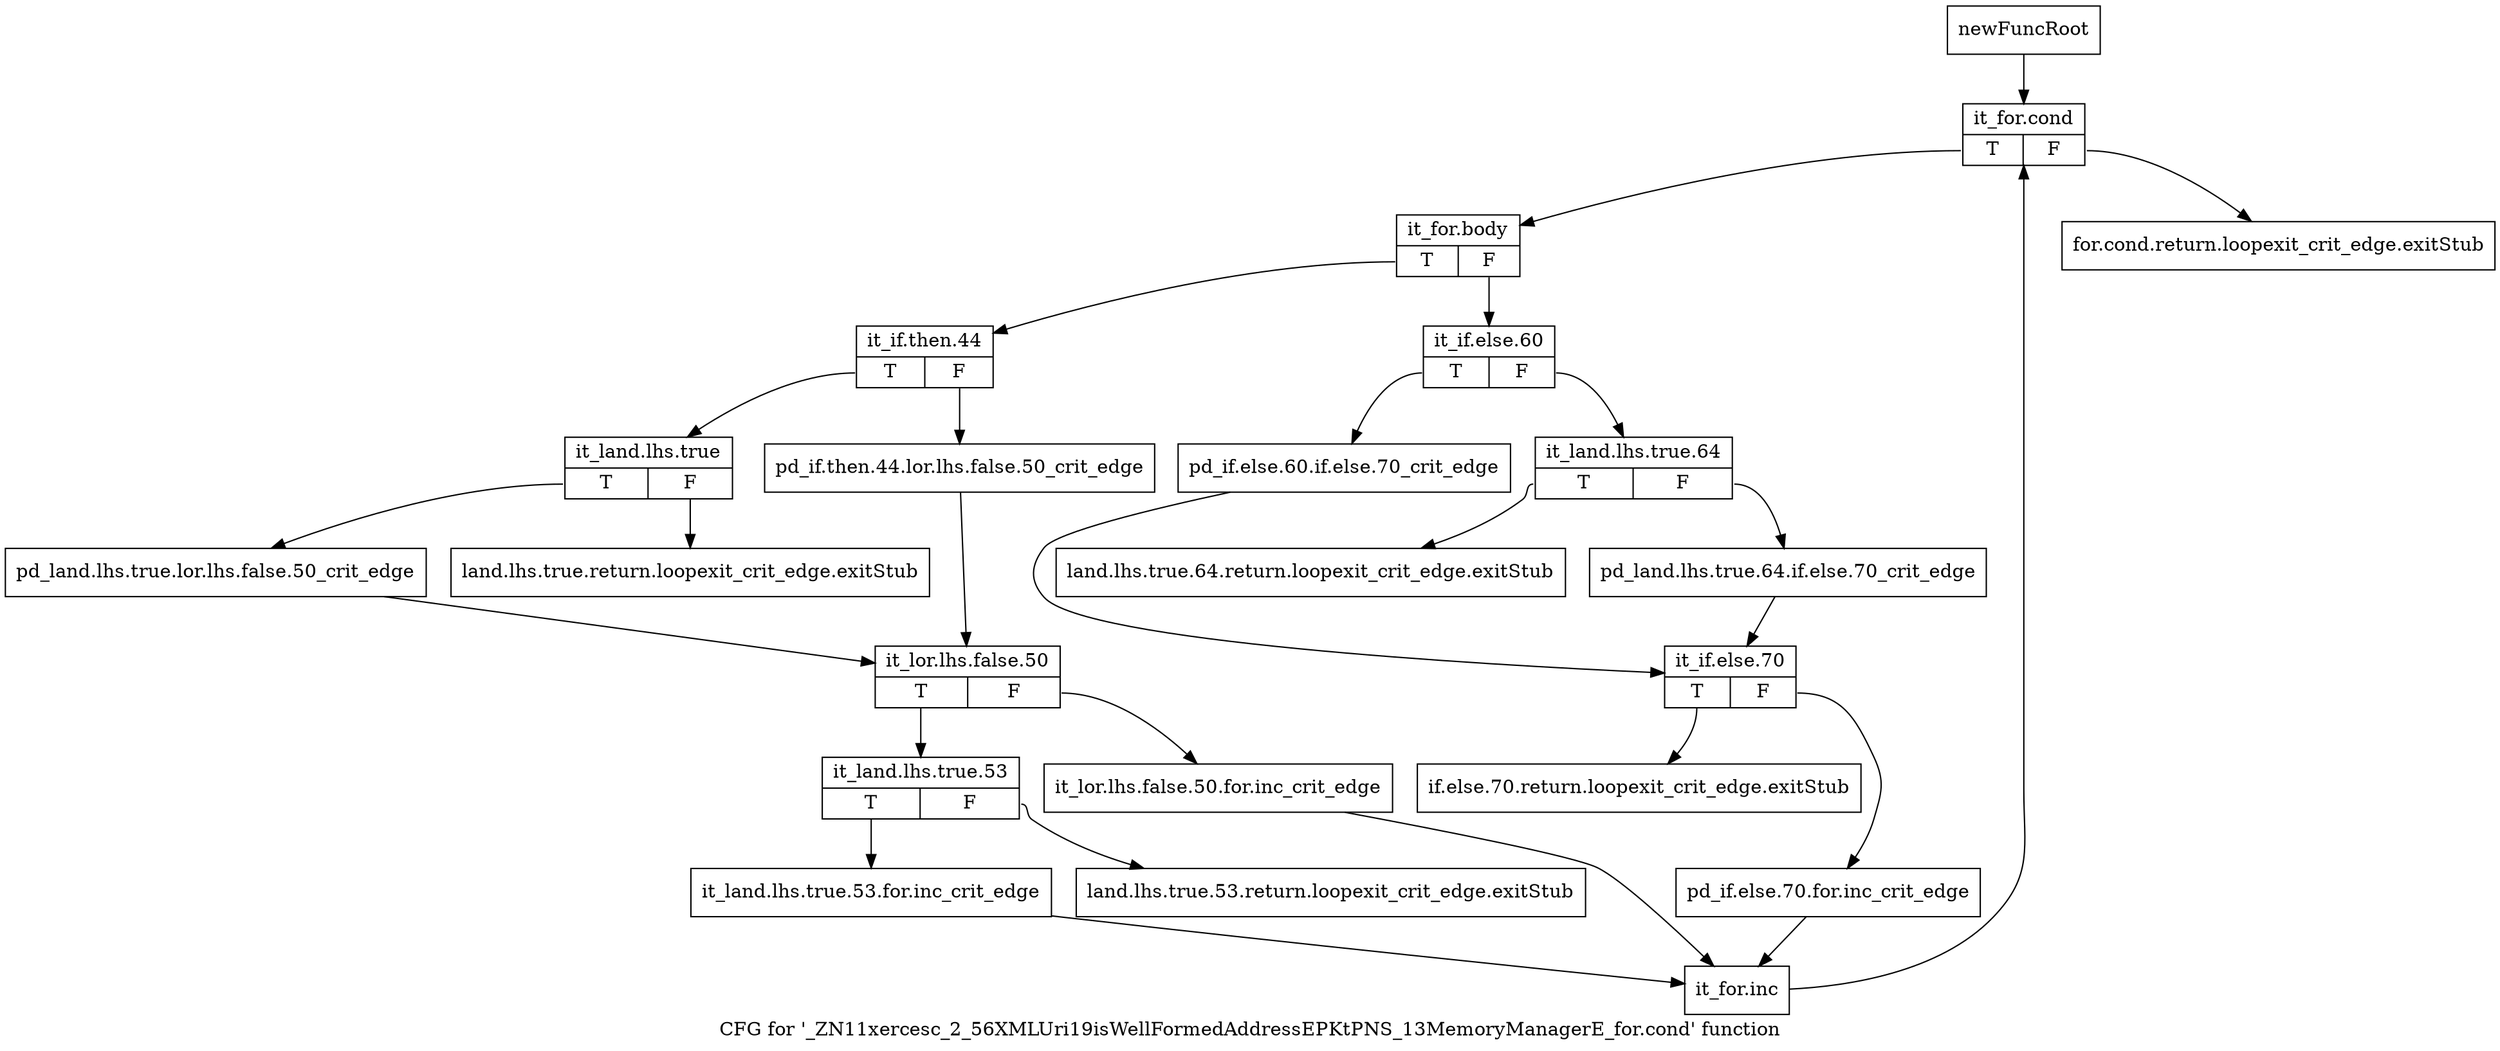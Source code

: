 digraph "CFG for '_ZN11xercesc_2_56XMLUri19isWellFormedAddressEPKtPNS_13MemoryManagerE_for.cond' function" {
	label="CFG for '_ZN11xercesc_2_56XMLUri19isWellFormedAddressEPKtPNS_13MemoryManagerE_for.cond' function";

	Node0x9bab960 [shape=record,label="{newFuncRoot}"];
	Node0x9bab960 -> Node0x9badcf0;
	Node0x9badb60 [shape=record,label="{for.cond.return.loopexit_crit_edge.exitStub}"];
	Node0x9badbb0 [shape=record,label="{land.lhs.true.64.return.loopexit_crit_edge.exitStub}"];
	Node0x9badc00 [shape=record,label="{if.else.70.return.loopexit_crit_edge.exitStub}"];
	Node0x9badc50 [shape=record,label="{land.lhs.true.return.loopexit_crit_edge.exitStub}"];
	Node0x9badca0 [shape=record,label="{land.lhs.true.53.return.loopexit_crit_edge.exitStub}"];
	Node0x9badcf0 [shape=record,label="{it_for.cond|{<s0>T|<s1>F}}"];
	Node0x9badcf0:s0 -> Node0x9badd40;
	Node0x9badcf0:s1 -> Node0x9badb60;
	Node0x9badd40 [shape=record,label="{it_for.body|{<s0>T|<s1>F}}"];
	Node0x9badd40:s0 -> Node0x9badf70;
	Node0x9badd40:s1 -> Node0x9badd90;
	Node0x9badd90 [shape=record,label="{it_if.else.60|{<s0>T|<s1>F}}"];
	Node0x9badd90:s0 -> Node0x9bade80;
	Node0x9badd90:s1 -> Node0x9badde0;
	Node0x9badde0 [shape=record,label="{it_land.lhs.true.64|{<s0>T|<s1>F}}"];
	Node0x9badde0:s0 -> Node0x9badbb0;
	Node0x9badde0:s1 -> Node0x9bade30;
	Node0x9bade30 [shape=record,label="{pd_land.lhs.true.64.if.else.70_crit_edge}"];
	Node0x9bade30 -> Node0x9baded0;
	Node0x9bade80 [shape=record,label="{pd_if.else.60.if.else.70_crit_edge}"];
	Node0x9bade80 -> Node0x9baded0;
	Node0x9baded0 [shape=record,label="{it_if.else.70|{<s0>T|<s1>F}}"];
	Node0x9baded0:s0 -> Node0x9badc00;
	Node0x9baded0:s1 -> Node0x9badf20;
	Node0x9badf20 [shape=record,label="{pd_if.else.70.for.inc_crit_edge}"];
	Node0x9badf20 -> Node0x9bae1f0;
	Node0x9badf70 [shape=record,label="{it_if.then.44|{<s0>T|<s1>F}}"];
	Node0x9badf70:s0 -> Node0x9bae010;
	Node0x9badf70:s1 -> Node0x9badfc0;
	Node0x9badfc0 [shape=record,label="{pd_if.then.44.lor.lhs.false.50_crit_edge}"];
	Node0x9badfc0 -> Node0x9bae0b0;
	Node0x9bae010 [shape=record,label="{it_land.lhs.true|{<s0>T|<s1>F}}"];
	Node0x9bae010:s0 -> Node0x9bae060;
	Node0x9bae010:s1 -> Node0x9badc50;
	Node0x9bae060 [shape=record,label="{pd_land.lhs.true.lor.lhs.false.50_crit_edge}"];
	Node0x9bae060 -> Node0x9bae0b0;
	Node0x9bae0b0 [shape=record,label="{it_lor.lhs.false.50|{<s0>T|<s1>F}}"];
	Node0x9bae0b0:s0 -> Node0x9bae150;
	Node0x9bae0b0:s1 -> Node0x9bae100;
	Node0x9bae100 [shape=record,label="{it_lor.lhs.false.50.for.inc_crit_edge}"];
	Node0x9bae100 -> Node0x9bae1f0;
	Node0x9bae150 [shape=record,label="{it_land.lhs.true.53|{<s0>T|<s1>F}}"];
	Node0x9bae150:s0 -> Node0x9bae1a0;
	Node0x9bae150:s1 -> Node0x9badca0;
	Node0x9bae1a0 [shape=record,label="{it_land.lhs.true.53.for.inc_crit_edge}"];
	Node0x9bae1a0 -> Node0x9bae1f0;
	Node0x9bae1f0 [shape=record,label="{it_for.inc}"];
	Node0x9bae1f0 -> Node0x9badcf0;
}
